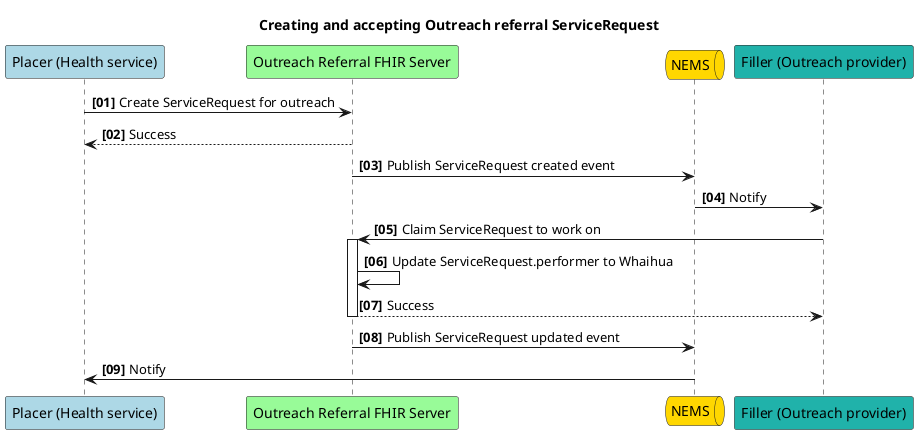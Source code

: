 @startuml
autonumber "<b>[00]"
Participant "Placer (Health service)" as p #lightblue
participant "Outreach Referral FHIR Server" as s #palegreen
queue "NEMS" as n #gold
Participant "Filler (Outreach provider)" as f #LightSeaGreen

title Creating and accepting Outreach referral ServiceRequest

p -> s: Create ServiceRequest for outreach
return Success
s -> n: Publish ServiceRequest created event
n -> f: Notify
f -> s++: Claim ServiceRequest to work on
s -> s: Update ServiceRequest.performer to Whaihua
return Success
s -> n: Publish ServiceRequest updated event
n -> p: Notify
' update with everything it needs to set to claim
' notify when it's picked up. 
@enduml